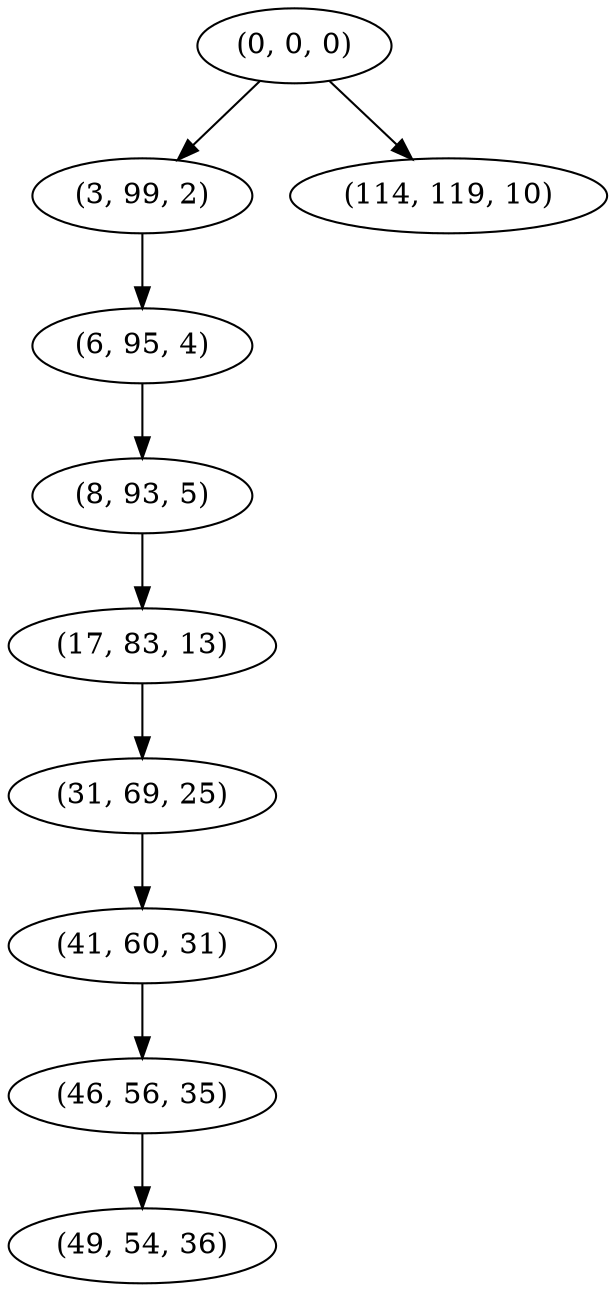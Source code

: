 digraph tree {
    "(0, 0, 0)";
    "(3, 99, 2)";
    "(6, 95, 4)";
    "(8, 93, 5)";
    "(17, 83, 13)";
    "(31, 69, 25)";
    "(41, 60, 31)";
    "(46, 56, 35)";
    "(49, 54, 36)";
    "(114, 119, 10)";
    "(0, 0, 0)" -> "(3, 99, 2)";
    "(0, 0, 0)" -> "(114, 119, 10)";
    "(3, 99, 2)" -> "(6, 95, 4)";
    "(6, 95, 4)" -> "(8, 93, 5)";
    "(8, 93, 5)" -> "(17, 83, 13)";
    "(17, 83, 13)" -> "(31, 69, 25)";
    "(31, 69, 25)" -> "(41, 60, 31)";
    "(41, 60, 31)" -> "(46, 56, 35)";
    "(46, 56, 35)" -> "(49, 54, 36)";
}
